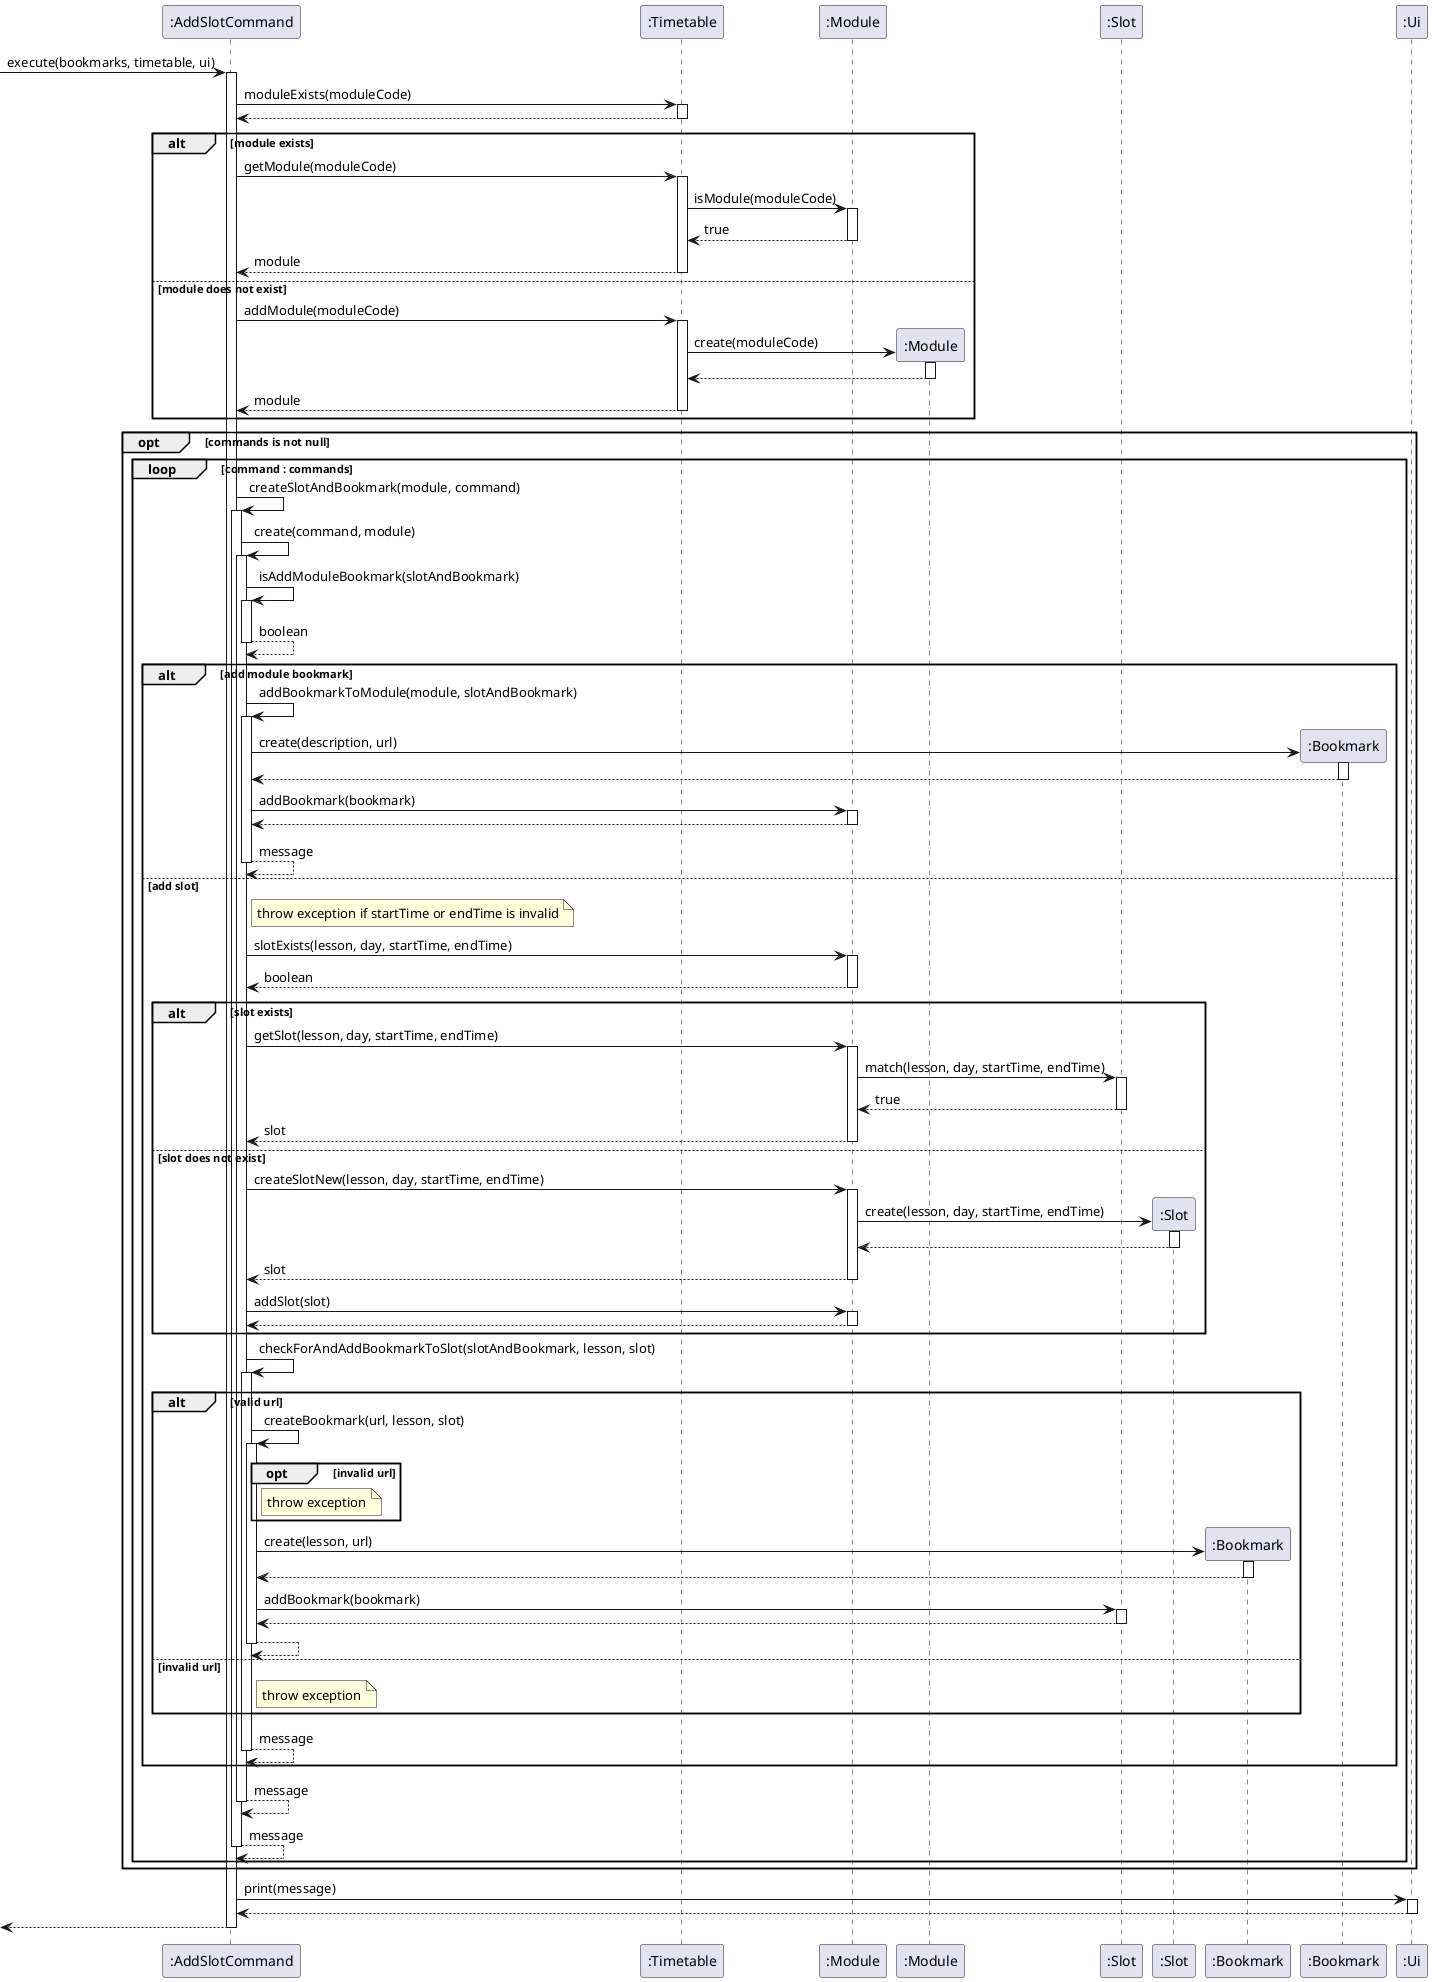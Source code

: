 @startuml

participant ":AddSlotCommand" as AddSlotCommand
participant ":Timetable" as Timetable
participant ":Module" as Module
participant ":Module" as ModuleNew
participant ":Slot" as Slot
participant ":Slot" as SlotNew
participant ":Bookmark" as BookmarkSlot
participant ":Bookmark" as BookmarkModule
participant ":Ui" as Ui




[-> AddSlotCommand : execute(bookmarks, timetable, ui)
activate AddSlotCommand

AddSlotCommand -> Timetable : moduleExists(moduleCode)
activate Timetable

Timetable --> AddSlotCommand
deactivate Timetable

alt module exists
    AddSlotCommand -> Timetable : getModule(moduleCode)
    activate Timetable

    Timetable -> Module : isModule(moduleCode)
    activate Module

    Module --> Timetable : true
    deactivate Module

    Timetable --> AddSlotCommand : module
    deactivate Timetable

else module does not exist
    AddSlotCommand -> Timetable : addModule(moduleCode)
    activate Timetable

    Timetable -> ModuleNew ** : create(moduleCode)
    activate ModuleNew

    ModuleNew --> Timetable
    deactivate ModuleNew

    Timetable --> AddSlotCommand : module
    deactivate Timetable
end

opt commands is not null
    loop command : commands
        AddSlotCommand -> AddSlotCommand : createSlotAndBookmark(module, command)
        activate AddSlotCommand

        AddSlotCommand -> AddSlotCommand : create(command, module)
        activate AddSlotCommand

        AddSlotCommand -> AddSlotCommand : isAddModuleBookmark(slotAndBookmark)
        activate AddSlotCommand

        AddSlotCommand --> AddSlotCommand : boolean
        deactivate AddSlotCommand

        alt add module bookmark
            AddSlotCommand -> AddSlotCommand : addBookmarkToModule(module, slotAndBookmark)
            activate AddSlotCommand

            AddSlotCommand -> BookmarkModule ** : create(description, url)
            activate BookmarkModule

            BookmarkModule --> AddSlotCommand
            deactivate BookmarkModule

            AddSlotCommand -> Module : addBookmark(bookmark)
            activate Module

            Module --> AddSlotCommand
            deactivate Module

            AddSlotCommand --> AddSlotCommand : message
            deactivate AddSlotCommand
        else add slot

            note right of AddSlotCommand : throw exception if startTime or endTime is invalid

            AddSlotCommand -> Module : slotExists(lesson, day, startTime, endTime)
            activate Module

            Module --> AddSlotCommand : boolean
            deactivate Module

            alt slot exists
                AddSlotCommand -> Module : getSlot(lesson, day, startTime, endTime)
                activate Module

                Module -> Slot : match(lesson, day, startTime, endTime)
                activate Slot

                Slot --> Module : true
                deactivate Slot

                Module --> AddSlotCommand : slot
                deactivate Module
            else slot does not exist
                AddSlotCommand -> Module : createSlotNew(lesson, day, startTime, endTime)
                activate Module

                Module -> SlotNew ** : create(lesson, day, startTime, endTime)
                activate SlotNew

                SlotNew --> Module
                deactivate SlotNew

                Module --> AddSlotCommand : slot
                deactivate Module

                AddSlotCommand -> Module : addSlot(slot)
                activate Module

                Module --> AddSlotCommand
                deactivate Module
            end

            AddSlotCommand -> AddSlotCommand : checkForAndAddBookmarkToSlot(slotAndBookmark, lesson, slot)
            activate AddSlotCommand

            alt valid url
                AddSlotCommand -> AddSlotCommand : createBookmark(url, lesson, slot)
                activate AddSlotCommand

                opt invalid url
                    note right of AddSlotCommand : throw exception
                end

                AddSlotCommand -> BookmarkSlot ** : create(lesson, url)
                activate BookmarkSlot

                BookmarkSlot --> AddSlotCommand
                deactivate BookmarkSlot

                AddSlotCommand -> Slot : addBookmark(bookmark)
                activate Slot

                Slot --> AddSlotCommand
                deactivate Slot

                AddSlotCommand --> AddSlotCommand
                deactivate AddSlotCommand
            else invalid url
                note right of AddSlotCommand : throw exception
            end

            AddSlotCommand --> AddSlotCommand : message
            deactivate AddSlotCommand
        end


        AddSlotCommand --> AddSlotCommand : message
        deactivate AddSlotCommand

        AddSlotCommand --> AddSlotCommand : message
        deactivate AddSlotCommand
    end
end


AddSlotCommand -> Ui : print(message)
activate Ui

Ui --> AddSlotCommand
deactivate Ui

AddSlotCommand -->[
deactivate AddSlotCommand

@enduml